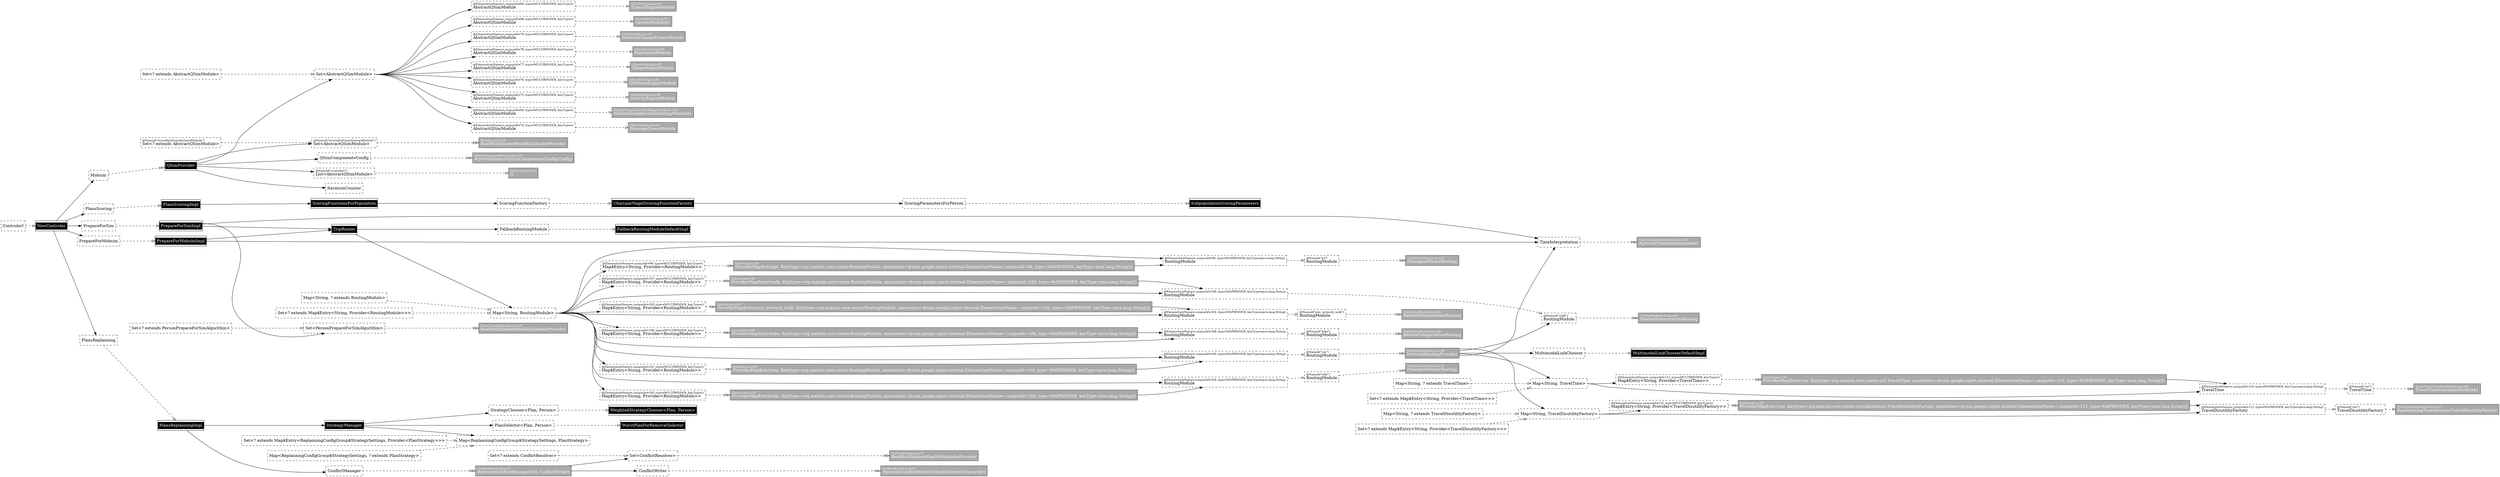 digraph injector {
graph [rankdir=LR];
x73 [margin="0.02,0", shape=box, style=dashed, label=<<table cellspacing="0" cellpadding="5" cellborder="0" border="0"><tr><td align="left" port="header" bgcolor="#ffffff"><font color="#000000" point-size="10">@Element(setName=,uniqueId=75, type=MULTIBINDER, keyType=)<br align="left"/></font><font color="#000000">AbstractQSimModule<br align="left"/></font></td></tr></table>>]
x80 [margin="0.02,0", shape=box, style=dashed, label=<<table cellspacing="0" cellpadding="5" cellborder="0" border="0"><tr><td align="left" port="header" bgcolor="#ffffff"><font color="#000000" point-size="10">@Element(setName=,uniqueId=104, type=MAPBINDER, keyType=java.lang.String)<br align="left"/></font><font color="#000000">RoutingModule<br align="left"/></font></td></tr></table>>]
x118 [margin="0.02,0", shape=box, style=solid, label=<<table cellspacing="0" cellpadding="5" cellborder="0" border="0"><tr><td align="left" port="header" bgcolor="#aaaaaa"><font color="#ffffff" point-size="10">ConflictModule.java:45<br align="left"/></font><font color="#ffffff">#provideConflictManager(Set, ConflictWriter)<br align="left"/></font></td></tr></table>>]
x102 [margin="0.02,0", shape=box, style=solid, label=<<table cellspacing="0" cellpadding="5" cellborder="0" border="0"><tr><td align="left" port="header" bgcolor="#aaaaaa"><font color="#ffffff" point-size="10">Controler.java:215<br align="left"/></font><font color="#ffffff">[]<br align="left"/></font></td></tr></table>>]
x5 [margin="0.02,0", shape=box, style=dashed, label=<<table cellspacing="0" cellpadding="5" cellborder="0" border="0"><tr><td align="left" port="header" bgcolor="#ffffff"><font color="#000000" point-size="10">@Element(setName=,uniqueId=110, type=MAPBINDER, keyType=java.lang.String)<br align="left"/></font><font color="#000000">TravelTime<br align="left"/></font></td></tr></table>>]
x61 [margin="0.02,0", shape=box, style=solid, label=<<table cellspacing="0" cellpadding="5" cellborder="0" border="0"><tr><td align="left" port="header" bgcolor="#aaaaaa"><font color="#ffffff" point-size="10">QSimModule.java:85<br align="left"/></font><font color="#ffffff">NetworkChangeEventsModule<br align="left"/></font></td></tr></table>>]
x50 [margin="0.02,0", shape=box, style=dashed, label=<<table cellspacing="0" cellpadding="5" cellborder="0" border="0"><tr><td align="left" port="header" bgcolor="#ffffff"><font color="#000000" point-size="10">@Element(setName=,uniqueId=82, type=MULTIBINDER, keyType=)<br align="left"/></font><font color="#000000">AbstractQSimModule<br align="left"/></font></td></tr></table>>]
x90 [margin="0.02,0", shape=box, style=solid, label=<<table cellspacing="0" cellpadding="5" cellborder="0" border="0"><tr><td align="left" port="header" bgcolor="#000000"><font color="#ffffff">FallbackRoutingModuleDefaultImpl<br align="left"/></font></td></tr></table>>]
x41 [margin="0.02,0", shape=box, style=dashed, label=<<table cellspacing="0" cellpadding="5" cellborder="0" border="0"><tr><td align="left" port="header" bgcolor="#ffffff"><font color="#000000">Map&lt;String, RoutingModule&gt;<br align="left"/></font></td></tr></table>>]
x52 [margin="0.02,0", shape=box, style=dashed, label=<<table cellspacing="0" cellpadding="5" cellborder="0" border="0"><tr><td align="left" port="header" bgcolor="#ffffff"><font color="#000000" point-size="10">@Named("walk")<br align="left"/></font><font color="#000000">RoutingModule<br align="left"/></font></td></tr></table>>]
x56 [margin="0.02,0", shape=box, style=dashed, label=<<table cellspacing="0" cellpadding="5" cellborder="0" border="0"><tr><td align="left" port="header" bgcolor="#ffffff"><font color="#000000" point-size="10">@Named("overridesFromAbstractModule")<br align="left"/></font><font color="#000000">Set&lt;AbstractQSimModule&gt;<br align="left"/></font></td></tr></table>>]
x34 [margin="0.02,0", shape=box, style=dashed, label=<<table cellspacing="0" cellpadding="5" cellborder="0" border="0"><tr><td align="left" port="header" bgcolor="#ffffff"><font color="#000000">FallbackRoutingModule<br align="left"/></font></td></tr></table>>]
x106 [margin="0.02,0", shape=box, style=solid, label=<<table cellspacing="0" cellpadding="5" cellborder="0" border="0"><tr><td align="left" port="header" bgcolor="#aaaaaa"><font color="#ffffff" point-size="10">Injector.java:129<br align="left"/></font><font color="#ffffff">ProviderMapEntry(ride, Key[type=org.matsim.core.router.RoutingModule, annotation=@com.google.inject.internal.Element(setName=,uniqueId=104, type=MAPBINDER, keyType=java.lang.String)])<br align="left"/></font></td></tr></table>>]
x47 [margin="0.02,0", shape=box, style=solid, label=<<table cellspacing="0" cellpadding="5" cellborder="0" border="0"><tr><td align="left" port="header" bgcolor="#000000"><font color="#ffffff">QSimProvider<br align="left"/></font></td></tr></table>>]
x63 [margin="0.02,0", shape=box, style=dashed, label=<<table cellspacing="0" cellpadding="5" cellborder="0" border="0"><tr><td align="left" port="header" bgcolor="#ffffff"><font color="#000000" point-size="10">@Element(setName=,uniqueId=74, type=MULTIBINDER, keyType=)<br align="left"/></font><font color="#000000">AbstractQSimModule<br align="left"/></font></td></tr></table>>]
x0 [margin="0.02,0", shape=box, style=dashed, label=<<table cellspacing="0" cellpadding="5" cellborder="0" border="0"><tr><td align="left" port="header" bgcolor="#ffffff"><font color="#000000">PlanSelector&lt;Plan, Person&gt;<br align="left"/></font></td></tr></table>>]
x21 [margin="0.02,0", shape=box, style=solid, label=<<table cellspacing="0" cellpadding="5" cellborder="0" border="0"><tr><td align="left" port="header" bgcolor="#aaaaaa"><font color="#ffffff" point-size="10">NewControlerModule.java:47<br align="left"/></font><font color="#ffffff">RealMultibinder$RealMultibinderProvider<br align="left"/></font></td></tr></table>>]
x99 [margin="0.02,0", shape=box, style=dashed, label=<<table cellspacing="0" cellpadding="5" cellborder="0" border="0"><tr><td align="left" port="header" bgcolor="#ffffff"><font color="#000000">StrategyChooser&lt;Plan, Person&gt;<br align="left"/></font></td></tr></table>>]
x113 [margin="0.02,0", shape=box, style=dashed, label=<<table cellspacing="0" cellpadding="5" cellborder="0" border="0"><tr><td align="left" port="header" bgcolor="#ffffff"><font color="#000000" point-size="10">@Element(setName=,uniqueId=101, type=MULTIBINDER, keyType=)<br align="left"/></font><font color="#000000">Map$Entry&lt;String, Provider&lt;RoutingModule&gt;&gt;<br align="left"/></font></td></tr></table>>]
x95 [margin="0.02,0", shape=box, style=solid, label=<<table cellspacing="0" cellpadding="5" cellborder="0" border="0"><tr><td align="left" port="header" bgcolor="#000000"><font color="#ffffff">MultimodalLinkChooserDefaultImpl<br align="left"/></font></td></tr></table>>]
x112 [margin="0.02,0", shape=box, style=solid, label=<<table cellspacing="0" cellpadding="5" cellborder="0" border="0"><tr><td align="left" port="header" bgcolor="#aaaaaa"><font color="#ffffff" point-size="10">Injector.java:129<br align="left"/></font><font color="#ffffff">ProviderMapEntry(non_network_walk, Key[type=org.matsim.core.router.RoutingModule, annotation=@com.google.inject.internal.Element(setName=,uniqueId=102, type=MAPBINDER, keyType=java.lang.String)])<br align="left"/></font></td></tr></table>>]
x72 [margin="0.02,0", shape=box, style=solid, label=<<table cellspacing="0" cellpadding="5" cellborder="0" border="0"><tr><td align="left" port="header" bgcolor="#aaaaaa"><font color="#ffffff" point-size="10">QSimModule.java:85<br align="left"/></font><font color="#ffffff">PopulationModule<br align="left"/></font></td></tr></table>>]
x22 [margin="0.02,0", shape=box, style=dashed, label=<<table cellspacing="0" cellpadding="5" cellborder="0" border="0"><tr><td align="left" port="header" bgcolor="#ffffff"><font color="#000000">PlansScoring<br align="left"/></font></td></tr></table>>]
x12 [margin="0.02,0", shape=box, style=dashed, label=<<table cellspacing="0" cellpadding="5" cellborder="0" border="0"><tr><td align="left" port="header" bgcolor="#ffffff"><font color="#000000">Set&lt;? extends Map$Entry&lt;String, Provider&lt;RoutingModule&gt;&gt;&gt;<br align="left"/></font></td></tr></table>>]
x107 [margin="0.02,0", shape=box, style=dashed, label=<<table cellspacing="0" cellpadding="5" cellborder="0" border="0"><tr><td align="left" port="header" bgcolor="#ffffff"><font color="#000000" point-size="10">@Element(setName=,uniqueId=109, type=MULTIBINDER, keyType=)<br align="left"/></font><font color="#000000">Map$Entry&lt;String, Provider&lt;RoutingModule&gt;&gt;<br align="left"/></font></td></tr></table>>]
x1 [margin="0.02,0", shape=box, style=dashed, label=<<table cellspacing="0" cellpadding="5" cellborder="0" border="0"><tr><td align="left" port="header" bgcolor="#ffffff"><font color="#000000">Map&lt;String, ? extends RoutingModule&gt;<br align="left"/></font></td></tr></table>>]
x42 [margin="0.02,0", shape=box, style=dashed, label=<<table cellspacing="0" cellpadding="5" cellborder="0" border="0"><tr><td align="left" port="header" bgcolor="#ffffff"><font color="#000000" point-size="10">@Named("overridesFromAbstractModule")<br align="left"/></font><font color="#000000">Set&lt;? extends AbstractQSimModule&gt;<br align="left"/></font></td></tr></table>>]
x30 [margin="0.02,0", shape=box, style=dashed, label=<<table cellspacing="0" cellpadding="5" cellborder="0" border="0"><tr><td align="left" port="header" bgcolor="#ffffff"><font color="#000000">Set&lt;ConflictResolver&gt;<br align="left"/></font></td></tr></table>>]
x79 [margin="0.02,0", shape=box, style=dashed, label=<<table cellspacing="0" cellpadding="5" cellborder="0" border="0"><tr><td align="left" port="header" bgcolor="#ffffff"><font color="#000000">PrepareForMobsim<br align="left"/></font></td></tr></table>>]
x45 [margin="0.02,0", shape=box, style=dashed, label=<<table cellspacing="0" cellpadding="5" cellborder="0" border="0"><tr><td align="left" port="header" bgcolor="#ffffff"><font color="#000000">QSimComponentsConfig<br align="left"/></font></td></tr></table>>]
x87 [margin="0.02,0", shape=box, style=solid, label=<<table cellspacing="0" cellpadding="5" cellborder="0" border="0"><tr><td align="left" port="header" bgcolor="#000000"><font color="#ffffff">CharyparNagelScoringFunctionFactory<br align="left"/></font></td></tr></table>>]
x14 [margin="0.02,0", shape=box, style=solid, label=<<table cellspacing="0" cellpadding="5" cellborder="0" border="0"><tr><td align="left" port="header" bgcolor="#aaaaaa"><font color="#ffffff" point-size="10">Injector.java:129<br align="left"/></font><font color="#ffffff">ProviderMapEntry(car, Key[type=org.matsim.core.router.costcalculators.TravelDisutilityFactory, annotation=@com.google.inject.internal.Element(setName=,uniqueId=112, type=MAPBINDER, keyType=java.lang.String)])<br align="left"/></font></td></tr></table>>]
x55 [margin="0.02,0", shape=box, style=solid, label=<<table cellspacing="0" cellpadding="5" cellborder="0" border="0"><tr><td align="left" port="header" bgcolor="#aaaaaa"><font color="#ffffff" point-size="10">TripRouterModule.java:68<br align="left"/></font><font color="#ffffff">NetworkRoutingProvider<br align="left"/></font></td></tr></table>>]
x93 [margin="0.02,0", shape=box, style=dashed, label=<<table cellspacing="0" cellpadding="5" cellborder="0" border="0"><tr><td align="left" port="header" bgcolor="#ffffff"><font color="#000000">PrepareForSim<br align="left"/></font></td></tr></table>>]
x40 [margin="0.02,0", shape=box, style=dashed, label=<<table cellspacing="0" cellpadding="5" cellborder="0" border="0"><tr><td align="left" port="header" bgcolor="#ffffff"><font color="#000000">Map&lt;String, ? extends TravelTime&gt;<br align="left"/></font></td></tr></table>>]
x9 [margin="0.02,0", shape=box, style=dashed, label=<<table cellspacing="0" cellpadding="5" cellborder="0" border="0"><tr><td align="left" port="header" bgcolor="#ffffff"><font color="#000000">Set&lt;? extends PersonPrepareForSimAlgorithm&gt;<br align="left"/></font></td></tr></table>>]
x78 [margin="0.02,0", shape=box, style=solid, label=<<table cellspacing="0" cellpadding="5" cellborder="0" border="0"><tr><td align="left" port="header" bgcolor="#000000"><font color="#ffffff">PlansScoringImpl<br align="left"/></font></td></tr></table>>]
x69 [margin="0.02,0", shape=box, style=solid, label=<<table cellspacing="0" cellpadding="5" cellborder="0" border="0"><tr><td align="left" port="header" bgcolor="#aaaaaa"><font color="#ffffff" point-size="10">QSimModule.java:85<br align="left"/></font><font color="#ffffff">TeleportationModule<br align="left"/></font></td></tr></table>>]
x81 [margin="0.02,0", shape=box, style=dashed, label=<<table cellspacing="0" cellpadding="5" cellborder="0" border="0"><tr><td align="left" port="header" bgcolor="#ffffff"><font color="#000000" point-size="10">@Element(setName=,uniqueId=106, type=MAPBINDER, keyType=java.lang.String)<br align="left"/></font><font color="#000000">RoutingModule<br align="left"/></font></td></tr></table>>]
x48 [margin="0.02,0", shape=box, style=dashed, label=<<table cellspacing="0" cellpadding="5" cellborder="0" border="0"><tr><td align="left" port="header" bgcolor="#ffffff"><font color="#000000" point-size="10">@Element(setName=,uniqueId=80, type=MULTIBINDER, keyType=)<br align="left"/></font><font color="#000000">AbstractQSimModule<br align="left"/></font></td></tr></table>>]
x15 [margin="0.02,0", shape=box, style=dashed, label=<<table cellspacing="0" cellpadding="5" cellborder="0" border="0"><tr><td align="left" port="header" bgcolor="#ffffff"><font color="#000000">TimeInterpretation<br align="left"/></font></td></tr></table>>]
x46 [margin="0.02,0", shape=box, style=solid, label=<<table cellspacing="0" cellpadding="5" cellborder="0" border="0"><tr><td align="left" port="header" bgcolor="#aaaaaa"><font color="#ffffff" point-size="10">QSimComponentsModule.java:34<br align="left"/></font><font color="#ffffff">#provideDefaultQSimComponentsConfig(Config)<br align="left"/></font></td></tr></table>>]
x6 [margin="0.02,0", shape=box, style=dashed, label=<<table cellspacing="0" cellpadding="5" cellborder="0" border="0"><tr><td align="left" port="header" bgcolor="#ffffff"><font color="#000000">Map&lt;String, ? extends TravelDisutilityFactory&gt;<br align="left"/></font></td></tr></table>>]
x17 [margin="0.02,0", shape=box, style=dashed, label=<<table cellspacing="0" cellpadding="5" cellborder="0" border="0"><tr><td align="left" port="header" bgcolor="#ffffff"><font color="#000000">ScoringParametersForPerson<br align="left"/></font></td></tr></table>>]
x98 [margin="0.02,0", shape=box, style=solid, label=<<table cellspacing="0" cellpadding="5" cellborder="0" border="0"><tr><td align="left" port="header" bgcolor="#aaaaaa"><font color="#ffffff" point-size="10">ConflictModule.java:38<br align="left"/></font><font color="#ffffff">#provideConflictWriter(OutputDirectoryHierarchy)<br align="left"/></font></td></tr></table>>]
x104 [margin="0.02,0", shape=box, style=solid, label=<<table cellspacing="0" cellpadding="5" cellborder="0" border="0"><tr><td align="left" port="header" bgcolor="#aaaaaa"><font color="#ffffff" point-size="10">Injector.java:129<br align="left"/></font><font color="#ffffff">ProviderMapEntry(walk, Key[type=org.matsim.core.router.RoutingModule, annotation=@com.google.inject.internal.Element(setName=,uniqueId=106, type=MAPBINDER, keyType=java.lang.String)])<br align="left"/></font></td></tr></table>>]
x32 [margin="0.02,0", shape=box, style=dashed, label=<<table cellspacing="0" cellpadding="5" cellborder="0" border="0"><tr><td align="left" port="header" bgcolor="#ffffff"><font color="#000000" point-size="10">@Named("pt")<br align="left"/></font><font color="#000000">RoutingModule<br align="left"/></font></td></tr></table>>]
x116 [margin="0.02,0", shape=box, style=solid, label=<<table cellspacing="0" cellpadding="5" cellborder="0" border="0"><tr><td align="left" port="header" bgcolor="#000000"><font color="#ffffff">NewControler<br align="left"/></font></td></tr></table>>]
x13 [margin="0.02,0", shape=box, style=dashed, label=<<table cellspacing="0" cellpadding="5" cellborder="0" border="0"><tr><td align="left" port="header" bgcolor="#ffffff"><font color="#000000" point-size="10">@Element(setName=,uniqueId=113, type=MULTIBINDER, keyType=)<br align="left"/></font><font color="#000000">Map$Entry&lt;String, Provider&lt;TravelDisutilityFactory&gt;&gt;<br align="left"/></font></td></tr></table>>]
x43 [margin="0.02,0", shape=box, style=dashed, label=<<table cellspacing="0" cellpadding="5" cellborder="0" border="0"><tr><td align="left" port="header" bgcolor="#ffffff"><font color="#000000" point-size="10">@Element(setName=,uniqueId=96, type=MULTIBINDER, keyType=)<br align="left"/></font><font color="#000000">AbstractQSimModule<br align="left"/></font></td></tr></table>>]
x84 [margin="0.02,0", shape=box, style=solid, label=<<table cellspacing="0" cellpadding="5" cellborder="0" border="0"><tr><td align="left" port="header" bgcolor="#000000"><font color="#ffffff">ScoringFunctionsForPopulation<br align="left"/></font></td></tr></table>>]
x83 [margin="0.02,0", shape=box, style=solid, label=<<table cellspacing="0" cellpadding="5" cellborder="0" border="0"><tr><td align="left" port="header" bgcolor="#aaaaaa"><font color="#ffffff" point-size="10">Injector.java:129<br align="left"/></font><font color="#ffffff">ProviderMapEntry(car, Key[type=org.matsim.core.router.util.TravelTime, annotation=@com.google.inject.internal.Element(setName=,uniqueId=110, type=MAPBINDER, keyType=java.lang.String)])<br align="left"/></font></td></tr></table>>]
x110 [margin="0.02,0", shape=box, style=solid, label=<<table cellspacing="0" cellpadding="5" cellborder="0" border="0"><tr><td align="left" port="header" bgcolor="#aaaaaa"><font color="#ffffff" point-size="10">Injector.java:129<br align="left"/></font><font color="#ffffff">ProviderMapEntry(pt, Key[type=org.matsim.core.router.RoutingModule, annotation=@com.google.inject.internal.Element(setName=,uniqueId=98, type=MAPBINDER, keyType=java.lang.String)])<br align="left"/></font></td></tr></table>>]
x94 [margin="0.02,0", shape=box, style=solid, label=<<table cellspacing="0" cellpadding="5" cellborder="0" border="0"><tr><td align="left" port="header" bgcolor="#000000"><font color="#ffffff">PrepareForSimImpl<br align="left"/></font></td></tr></table>>]
x67 [margin="0.02,0", shape=box, style=solid, label=<<table cellspacing="0" cellpadding="5" cellborder="0" border="0"><tr><td align="left" port="header" bgcolor="#aaaaaa"><font color="#ffffff" point-size="10">QSimModule.java:85<br align="left"/></font><font color="#ffffff">QNetsimEngineModule<br align="left"/></font></td></tr></table>>]
x75 [margin="0.02,0", shape=box, style=dashed, label=<<table cellspacing="0" cellpadding="5" cellborder="0" border="0"><tr><td align="left" port="header" bgcolor="#ffffff"><font color="#000000" point-size="10">@Named("bike")<br align="left"/></font><font color="#000000">RoutingModule<br align="left"/></font></td></tr></table>>]
x111 [margin="0.02,0", shape=box, style=dashed, label=<<table cellspacing="0" cellpadding="5" cellborder="0" border="0"><tr><td align="left" port="header" bgcolor="#ffffff"><font color="#000000" point-size="10">@Element(setName=,uniqueId=103, type=MULTIBINDER, keyType=)<br align="left"/></font><font color="#000000">Map$Entry&lt;String, Provider&lt;RoutingModule&gt;&gt;<br align="left"/></font></td></tr></table>>]
x53 [margin="0.02,0", shape=box, style=solid, label=<<table cellspacing="0" cellpadding="5" cellborder="0" border="0"><tr><td align="left" port="header" bgcolor="#aaaaaa"><font color="#ffffff" point-size="10">TripRouterModule.java:60<br align="left"/></font><font color="#ffffff">BeelineTeleportationRouting<br align="left"/></font></td></tr></table>>]
x39 [margin="0.02,0", shape=box, style=solid, label=<<table cellspacing="0" cellpadding="5" cellborder="0" border="0"><tr><td align="left" port="header" bgcolor="#000000"><font color="#ffffff">WorstPlanForRemovalSelector<br align="left"/></font></td></tr></table>>]
x37 [margin="0.02,0", shape=box, style=solid, label=<<table cellspacing="0" cellpadding="5" cellborder="0" border="0"><tr><td align="left" port="header" bgcolor="#000000"><font color="#ffffff">PlansReplanningImpl<br align="left"/></font></td></tr></table>>]
x70 [margin="0.02,0", shape=box, style=dashed, label=<<table cellspacing="0" cellpadding="5" cellborder="0" border="0"><tr><td align="left" port="header" bgcolor="#ffffff"><font color="#000000" point-size="10">@Element(setName=,uniqueId=98, type=MAPBINDER, keyType=java.lang.String)<br align="left"/></font><font color="#000000">RoutingModule<br align="left"/></font></td></tr></table>>]
x88 [margin="0.02,0", shape=box, style=dashed, label=<<table cellspacing="0" cellpadding="5" cellborder="0" border="0"><tr><td align="left" port="header" bgcolor="#ffffff"><font color="#000000" point-size="10">@Named("car")<br align="left"/></font><font color="#000000">TravelDisutilityFactory<br align="left"/></font></td></tr></table>>]
x2 [margin="0.02,0", shape=box, style=dashed, label=<<table cellspacing="0" cellpadding="5" cellborder="0" border="0"><tr><td align="left" port="header" bgcolor="#ffffff"><font color="#000000" point-size="10">@Named("ride")<br align="left"/></font><font color="#000000">RoutingModule<br align="left"/></font></td></tr></table>>]
x74 [margin="0.02,0", shape=box, style=solid, label=<<table cellspacing="0" cellpadding="5" cellborder="0" border="0"><tr><td align="left" port="header" bgcolor="#aaaaaa"><font color="#ffffff" point-size="10">QSimModule.java:85<br align="left"/></font><font color="#ffffff">ActivityEngineModule<br align="left"/></font></td></tr></table>>]
x51 [margin="0.02,0", shape=box, style=solid, label=<<table cellspacing="0" cellpadding="5" cellborder="0" border="0"><tr><td align="left" port="header" bgcolor="#aaaaaa"><font color="#ffffff" point-size="10">MobsimScopeEventHandlingModule.java:41<br align="left"/></font><font color="#ffffff">MobsimScopeEventHandlingModule$1<br align="left"/></font></td></tr></table>>]
x101 [margin="0.02,0", shape=box, style=dashed, label=<<table cellspacing="0" cellpadding="5" cellborder="0" border="0"><tr><td align="left" port="header" bgcolor="#ffffff"><font color="#000000" point-size="10">@Named("overrides")<br align="left"/></font><font color="#000000">List&lt;AbstractQSimModule&gt;<br align="left"/></font></td></tr></table>>]
x29 [margin="0.02,0", shape=box, style=solid, label=<<table cellspacing="0" cellpadding="5" cellborder="0" border="0"><tr><td align="left" port="header" bgcolor="#000000"><font color="#ffffff">StrategyManager<br align="left"/></font></td></tr></table>>]
x117 [margin="0.02,0", shape=box, style=dashed, label=<<table cellspacing="0" cellpadding="5" cellborder="0" border="0"><tr><td align="left" port="header" bgcolor="#ffffff"><font color="#000000">ConflictManager<br align="left"/></font></td></tr></table>>]
x86 [margin="0.02,0", shape=box, style=dashed, label=<<table cellspacing="0" cellpadding="5" cellborder="0" border="0"><tr><td align="left" port="header" bgcolor="#ffffff"><font color="#000000">Set&lt;? extends Map$Entry&lt;String, Provider&lt;TravelTime&gt;&gt;&gt;<br align="left"/></font></td></tr></table>>]
x27 [margin="0.02,0", shape=box, style=dashed, label=<<table cellspacing="0" cellpadding="5" cellborder="0" border="0"><tr><td align="left" port="header" bgcolor="#ffffff"><font color="#000000">Set&lt;? extends ConflictResolver&gt;<br align="left"/></font></td></tr></table>>]
x92 [margin="0.02,0", shape=box, style=solid, label=<<table cellspacing="0" cellpadding="5" cellborder="0" border="0"><tr><td align="left" port="header" bgcolor="#000000"><font color="#ffffff">TripRouter<br align="left"/></font></td></tr></table>>]
x35 [margin="0.02,0", shape=box, style=dashed, label=<<table cellspacing="0" cellpadding="5" cellborder="0" border="0"><tr><td align="left" port="header" bgcolor="#ffffff"><font color="#000000">Set&lt;? extends Map$Entry&lt;ReplanningConfigGroup$StrategySettings, Provider&lt;PlanStrategy&gt;&gt;&gt;<br align="left"/></font></td></tr></table>>]
x23 [margin="0.02,0", shape=box, style=dashed, label=<<table cellspacing="0" cellpadding="5" cellborder="0" border="0"><tr><td align="left" port="header" bgcolor="#ffffff"><font color="#000000" point-size="10">@Named("car")<br align="left"/></font><font color="#000000">TravelTime<br align="left"/></font></td></tr></table>>]
x108 [margin="0.02,0", shape=box, style=solid, label=<<table cellspacing="0" cellpadding="5" cellborder="0" border="0"><tr><td align="left" port="header" bgcolor="#aaaaaa"><font color="#ffffff" point-size="10">Injector.java:129<br align="left"/></font><font color="#ffffff">ProviderMapEntry(bike, Key[type=org.matsim.core.router.RoutingModule, annotation=@com.google.inject.internal.Element(setName=,uniqueId=108, type=MAPBINDER, keyType=java.lang.String)])<br align="left"/></font></td></tr></table>>]
x60 [margin="0.02,0", shape=box, style=dashed, label=<<table cellspacing="0" cellpadding="5" cellborder="0" border="0"><tr><td align="left" port="header" bgcolor="#ffffff"><font color="#000000" point-size="10">@Element(setName=,uniqueId=79, type=MULTIBINDER, keyType=)<br align="left"/></font><font color="#000000">AbstractQSimModule<br align="left"/></font></td></tr></table>>]
x31 [margin="0.02,0", shape=box, style=solid, label=<<table cellspacing="0" cellpadding="5" cellborder="0" border="0"><tr><td align="left" port="header" bgcolor="#aaaaaa"><font color="#ffffff" point-size="10">ConflictModule.java:57<br align="left"/></font><font color="#ffffff">RealMultibinder$RealMultibinderProvider<br align="left"/></font></td></tr></table>>]
x18 [margin="0.02,0", shape=box, style=dashed, label=<<table cellspacing="0" cellpadding="5" cellborder="0" border="0"><tr><td align="left" port="header" bgcolor="#ffffff"><font color="#000000">Set&lt;? extends AbstractQSimModule&gt;<br align="left"/></font></td></tr></table>>]
x64 [margin="0.02,0", shape=box, style=solid, label=<<table cellspacing="0" cellpadding="5" cellborder="0" border="0"><tr><td align="left" port="header" bgcolor="#aaaaaa"><font color="#ffffff" point-size="10">QSimModule.java:85<br align="left"/></font><font color="#ffffff">MessageQueueModule<br align="left"/></font></td></tr></table>>]
x20 [margin="0.02,0", shape=box, style=dashed, label=<<table cellspacing="0" cellpadding="5" cellborder="0" border="0"><tr><td align="left" port="header" bgcolor="#ffffff"><font color="#000000">Set&lt;PersonPrepareForSimAlgorithm&gt;<br align="left"/></font></td></tr></table>>]
x54 [margin="0.02,0", shape=box, style=dashed, label=<<table cellspacing="0" cellpadding="5" cellborder="0" border="0"><tr><td align="left" port="header" bgcolor="#ffffff"><font color="#000000" point-size="10">@Named("car")<br align="left"/></font><font color="#000000">RoutingModule<br align="left"/></font></td></tr></table>>]
x38 [margin="0.02,0", shape=box, style=dashed, label=<<table cellspacing="0" cellpadding="5" cellborder="0" border="0"><tr><td align="left" port="header" bgcolor="#ffffff"><font color="#000000" point-size="10">@Element(setName=,uniqueId=112, type=MAPBINDER, keyType=java.lang.String)<br align="left"/></font><font color="#000000">TravelDisutilityFactory<br align="left"/></font></td></tr></table>>]
x96 [margin="0.02,0", shape=box, style=dashed, label=<<table cellspacing="0" cellpadding="5" cellborder="0" border="0"><tr><td align="left" port="header" bgcolor="#ffffff"><font color="#000000">ControlerI<br align="left"/></font></td></tr></table>>]
x11 [margin="0.02,0", shape=box, style=solid, label=<<table cellspacing="0" cellpadding="5" cellborder="0" border="0"><tr><td align="left" port="header" bgcolor="#aaaaaa"><font color="#ffffff" point-size="10">TripRouterModule.java:60<br align="left"/></font><font color="#ffffff">BeelineTeleportationRouting<br align="left"/></font></td></tr></table>>]
x85 [margin="0.02,0", shape=box, style=dashed, label=<<table cellspacing="0" cellpadding="5" cellborder="0" border="0"><tr><td align="left" port="header" bgcolor="#ffffff"><font color="#000000">Map&lt;ReplanningConfigGroup$StrategySettings, ? extends PlanStrategy&gt;<br align="left"/></font></td></tr></table>>]
x57 [margin="0.02,0", shape=box, style=solid, label=<<table cellspacing="0" cellpadding="5" cellborder="0" border="0"><tr><td align="left" port="header" bgcolor="#aaaaaa"><font color="#ffffff" point-size="10">Modules.java:238<br align="left"/></font><font color="#ffffff">RealMultibinder$RealMultibinderProvider<br align="left"/></font></td></tr></table>>]
x105 [margin="0.02,0", shape=box, style=dashed, label=<<table cellspacing="0" cellpadding="5" cellborder="0" border="0"><tr><td align="left" port="header" bgcolor="#ffffff"><font color="#000000" point-size="10">@Element(setName=,uniqueId=105, type=MULTIBINDER, keyType=)<br align="left"/></font><font color="#000000">Map$Entry&lt;String, Provider&lt;RoutingModule&gt;&gt;<br align="left"/></font></td></tr></table>>]
x58 [margin="0.02,0", shape=box, style=dashed, label=<<table cellspacing="0" cellpadding="5" cellborder="0" border="0"><tr><td align="left" port="header" bgcolor="#ffffff"><font color="#000000" point-size="10">@Element(setName=,uniqueId=100, type=MAPBINDER, keyType=java.lang.String)<br align="left"/></font><font color="#000000">RoutingModule<br align="left"/></font></td></tr></table>>]
x44 [margin="0.02,0", shape=box, style=solid, label=<<table cellspacing="0" cellpadding="5" cellborder="0" border="0"><tr><td align="left" port="header" bgcolor="#aaaaaa"><font color="#ffffff" point-size="10">CarrierModule.java:75<br align="left"/></font><font color="#ffffff">CarrierModule$1<br align="left"/></font></td></tr></table>>]
x71 [margin="0.02,0", shape=box, style=dashed, label=<<table cellspacing="0" cellpadding="5" cellborder="0" border="0"><tr><td align="left" port="header" bgcolor="#ffffff"><font color="#000000" point-size="10">@Element(setName=,uniqueId=78, type=MULTIBINDER, keyType=)<br align="left"/></font><font color="#000000">AbstractQSimModule<br align="left"/></font></td></tr></table>>]
x62 [margin="0.02,0", shape=box, style=dashed, label=<<table cellspacing="0" cellpadding="5" cellborder="0" border="0"><tr><td align="left" port="header" bgcolor="#ffffff"><font color="#000000" point-size="10">@Element(setName=,uniqueId=108, type=MAPBINDER, keyType=java.lang.String)<br align="left"/></font><font color="#000000">RoutingModule<br align="left"/></font></td></tr></table>>]
x7 [margin="0.02,0", shape=box, style=dashed, label=<<table cellspacing="0" cellpadding="5" cellborder="0" border="0"><tr><td align="left" port="header" bgcolor="#ffffff"><font color="#000000">Set&lt;AbstractQSimModule&gt;<br align="left"/></font></td></tr></table>>]
x65 [margin="0.02,0", shape=box, style=dashed, label=<<table cellspacing="0" cellpadding="5" cellborder="0" border="0"><tr><td align="left" port="header" bgcolor="#ffffff"><font color="#000000">Map&lt;String, TravelTime&gt;<br align="left"/></font></td></tr></table>>]
x8 [margin="0.02,0", shape=box, style=dashed, label=<<table cellspacing="0" cellpadding="5" cellborder="0" border="0"><tr><td align="left" port="header" bgcolor="#ffffff"><font color="#000000">Set&lt;? extends Map$Entry&lt;String, Provider&lt;TravelDisutilityFactory&gt;&gt;&gt;<br align="left"/></font></td></tr></table>>]
x91 [margin="0.02,0", shape=box, style=solid, label=<<table cellspacing="0" cellpadding="5" cellborder="0" border="0"><tr><td align="left" port="header" bgcolor="#000000"><font color="#ffffff">SubpopulationScoringParameters<br align="left"/></font></td></tr></table>>]
x16 [margin="0.02,0", shape=box, style=solid, label=<<table cellspacing="0" cellpadding="5" cellborder="0" border="0"><tr><td align="left" port="header" bgcolor="#aaaaaa"><font color="#ffffff" point-size="10">TimeInterpretationModule.java:16<br align="left"/></font><font color="#ffffff">#provideTimeInterpretation()<br align="left"/></font></td></tr></table>>]
x49 [margin="0.02,0", shape=box, style=solid, label=<<table cellspacing="0" cellpadding="5" cellborder="0" border="0"><tr><td align="left" port="header" bgcolor="#aaaaaa"><font color="#ffffff" point-size="10">QSimModule.java:85<br align="left"/></font><font color="#ffffff">TransitEngineModule<br align="left"/></font></td></tr></table>>]
x26 [margin="0.02,0", shape=box, style=dashed, label=<<table cellspacing="0" cellpadding="5" cellborder="0" border="0"><tr><td align="left" port="header" bgcolor="#ffffff"><font color="#000000">IterationCounter<br align="left"/></font></td></tr></table>>]
x100 [margin="0.02,0", shape=box, style=solid, label=<<table cellspacing="0" cellpadding="5" cellborder="0" border="0"><tr><td align="left" port="header" bgcolor="#000000"><font color="#ffffff">WeightedStrategyChooser&lt;Plan, Person&gt;<br align="left"/></font></td></tr></table>>]
x25 [margin="0.02,0", shape=box, style=dashed, label=<<table cellspacing="0" cellpadding="5" cellborder="0" border="0"><tr><td align="left" port="header" bgcolor="#ffffff"><font color="#000000">Map&lt;ReplanningConfigGroup$StrategySettings, PlanStrategy&gt;<br align="left"/></font></td></tr></table>>]
x10 [margin="0.02,0", shape=box, style=dashed, label=<<table cellspacing="0" cellpadding="5" cellborder="0" border="0"><tr><td align="left" port="header" bgcolor="#ffffff"><font color="#000000" point-size="10">@Named("non_network_walk")<br align="left"/></font><font color="#000000">RoutingModule<br align="left"/></font></td></tr></table>>]
x33 [margin="0.02,0", shape=box, style=solid, label=<<table cellspacing="0" cellpadding="5" cellborder="0" border="0"><tr><td align="left" port="header" bgcolor="#aaaaaa"><font color="#ffffff" point-size="10">TripRouterModule.java:57<br align="left"/></font><font color="#ffffff">FreespeedFactorRouting<br align="left"/></font></td></tr></table>>]
x3 [margin="0.02,0", shape=box, style=solid, label=<<table cellspacing="0" cellpadding="5" cellborder="0" border="0"><tr><td align="left" port="header" bgcolor="#aaaaaa"><font color="#ffffff" point-size="10">TripRouterModule.java:57<br align="left"/></font><font color="#ffffff">FreespeedFactorRouting<br align="left"/></font></td></tr></table>>]
x19 [margin="0.02,0", shape=box, style=dashed, label=<<table cellspacing="0" cellpadding="5" cellborder="0" border="0"><tr><td align="left" port="header" bgcolor="#ffffff"><font color="#000000">Mobsim<br align="left"/></font></td></tr></table>>]
x36 [margin="0.02,0", shape=box, style=dashed, label=<<table cellspacing="0" cellpadding="5" cellborder="0" border="0"><tr><td align="left" port="header" bgcolor="#ffffff"><font color="#000000">PlansReplanning<br align="left"/></font></td></tr></table>>]
x68 [margin="0.02,0", shape=box, style=dashed, label=<<table cellspacing="0" cellpadding="5" cellborder="0" border="0"><tr><td align="left" port="header" bgcolor="#ffffff"><font color="#000000" point-size="10">@Element(setName=,uniqueId=77, type=MULTIBINDER, keyType=)<br align="left"/></font><font color="#000000">AbstractQSimModule<br align="left"/></font></td></tr></table>>]
x28 [margin="0.02,0", shape=box, style=dashed, label=<<table cellspacing="0" cellpadding="5" cellborder="0" border="0"><tr><td align="left" port="header" bgcolor="#ffffff"><font color="#000000">ScoringFunctionFactory<br align="left"/></font></td></tr></table>>]
x114 [margin="0.02,0", shape=box, style=solid, label=<<table cellspacing="0" cellpadding="5" cellborder="0" border="0"><tr><td align="left" port="header" bgcolor="#aaaaaa"><font color="#ffffff" point-size="10">Injector.java:129<br align="left"/></font><font color="#ffffff">ProviderMapEntry(car, Key[type=org.matsim.core.router.RoutingModule, annotation=@com.google.inject.internal.Element(setName=,uniqueId=100, type=MAPBINDER, keyType=java.lang.String)])<br align="left"/></font></td></tr></table>>]
x109 [margin="0.02,0", shape=box, style=dashed, label=<<table cellspacing="0" cellpadding="5" cellborder="0" border="0"><tr><td align="left" port="header" bgcolor="#ffffff"><font color="#000000" point-size="10">@Element(setName=,uniqueId=99, type=MULTIBINDER, keyType=)<br align="left"/></font><font color="#000000">Map$Entry&lt;String, Provider&lt;RoutingModule&gt;&gt;<br align="left"/></font></td></tr></table>>]
x89 [margin="0.02,0", shape=box, style=solid, label=<<table cellspacing="0" cellpadding="5" cellborder="0" border="0"><tr><td align="left" port="header" bgcolor="#aaaaaa"><font color="#ffffff" point-size="10">TravelDisutilityModule.java:37<br align="left"/></font><font color="#ffffff">RandomizingTimeDistanceTravelDisutilityFactory<br align="left"/></font></td></tr></table>>]
x82 [margin="0.02,0", shape=box, style=dashed, label=<<table cellspacing="0" cellpadding="5" cellborder="0" border="0"><tr><td align="left" port="header" bgcolor="#ffffff"><font color="#000000" point-size="10">@Element(setName=,uniqueId=111, type=MULTIBINDER, keyType=)<br align="left"/></font><font color="#000000">Map$Entry&lt;String, Provider&lt;TravelTime&gt;&gt;<br align="left"/></font></td></tr></table>>]
x4 [margin="0.02,0", shape=box, style=dashed, label=<<table cellspacing="0" cellpadding="5" cellborder="0" border="0"><tr><td align="left" port="header" bgcolor="#ffffff"><font color="#000000">Map&lt;String, TravelDisutilityFactory&gt;<br align="left"/></font></td></tr></table>>]
x76 [margin="0.02,0", shape=box, style=solid, label=<<table cellspacing="0" cellpadding="5" cellborder="0" border="0"><tr><td align="left" port="header" bgcolor="#aaaaaa"><font color="#ffffff" point-size="10">TripRouterModule.java:60<br align="left"/></font><font color="#ffffff">BeelineTeleportationRouting<br align="left"/></font></td></tr></table>>]
x103 [margin="0.02,0", shape=box, style=dashed, label=<<table cellspacing="0" cellpadding="5" cellborder="0" border="0"><tr><td align="left" port="header" bgcolor="#ffffff"><font color="#000000" point-size="10">@Element(setName=,uniqueId=107, type=MULTIBINDER, keyType=)<br align="left"/></font><font color="#000000">Map$Entry&lt;String, Provider&lt;RoutingModule&gt;&gt;<br align="left"/></font></td></tr></table>>]
x97 [margin="0.02,0", shape=box, style=dashed, label=<<table cellspacing="0" cellpadding="5" cellborder="0" border="0"><tr><td align="left" port="header" bgcolor="#ffffff"><font color="#000000">ConflictWriter<br align="left"/></font></td></tr></table>>]
x115 [margin="0.02,0", shape=box, style=solid, label=<<table cellspacing="0" cellpadding="5" cellborder="0" border="0"><tr><td align="left" port="header" bgcolor="#000000"><font color="#ffffff">PrepareForMobsimImpl<br align="left"/></font></td></tr></table>>]
x24 [margin="0.02,0", shape=box, style=solid, label=<<table cellspacing="0" cellpadding="5" cellborder="0" border="0"><tr><td align="left" port="header" bgcolor="#aaaaaa"><font color="#ffffff" point-size="10">TravelTimeCalculatorModule.java:68<br align="left"/></font><font color="#ffffff">TravelTimeCalculatorModule$1<br align="left"/></font></td></tr></table>>]
x59 [margin="0.02,0", shape=box, style=dashed, label=<<table cellspacing="0" cellpadding="5" cellborder="0" border="0"><tr><td align="left" port="header" bgcolor="#ffffff"><font color="#000000" point-size="10">@Element(setName=,uniqueId=102, type=MAPBINDER, keyType=java.lang.String)<br align="left"/></font><font color="#000000">RoutingModule<br align="left"/></font></td></tr></table>>]
x66 [margin="0.02,0", shape=box, style=dashed, label=<<table cellspacing="0" cellpadding="5" cellborder="0" border="0"><tr><td align="left" port="header" bgcolor="#ffffff"><font color="#000000" point-size="10">@Element(setName=,uniqueId=76, type=MULTIBINDER, keyType=)<br align="left"/></font><font color="#000000">AbstractQSimModule<br align="left"/></font></td></tr></table>>]
x77 [margin="0.02,0", shape=box, style=dashed, label=<<table cellspacing="0" cellpadding="5" cellborder="0" border="0"><tr><td align="left" port="header" bgcolor="#ffffff"><font color="#000000">MultimodalLinkChooser<br align="left"/></font></td></tr></table>>]
x4:header:e -> x13 [style=solid, arrowhead=normal, arrowtail=none]
x0 -> x39 [style=dashed, arrowhead=onormal, arrowtail=none]
x1 -> x41 [style=dashed, arrowhead=onormal, arrowtail=none]
x65:header:e -> x82 [style=solid, arrowhead=normal, arrowtail=none]
x2 -> x3 [style=dashed, arrowhead=onormalonormal, arrowtail=none]
x4:header:e -> x38 [style=solid, arrowhead=normal, arrowtail=none]
x5 -> x23 [style=dashed, arrowhead=onormal, arrowtail=none]
x6 -> x4 [style=dashed, arrowhead=onormal, arrowtail=none]
x7:header:e -> x43 [style=solid, arrowhead=normal, arrowtail=none]
x7:header:e -> x63 [style=solid, arrowhead=normal, arrowtail=none]
x7:header:e -> x73 [style=solid, arrowhead=normal, arrowtail=none]
x7:header:e -> x66 [style=solid, arrowhead=normal, arrowtail=none]
x7:header:e -> x68 [style=solid, arrowhead=normal, arrowtail=none]
x7:header:e -> x71 [style=solid, arrowhead=normal, arrowtail=none]
x7:header:e -> x60 [style=solid, arrowhead=normal, arrowtail=none]
x7:header:e -> x48 [style=solid, arrowhead=normal, arrowtail=none]
x7:header:e -> x50 [style=solid, arrowhead=normal, arrowtail=none]
x8 -> x4 [style=dashed, arrowhead=onormal, arrowtail=none]
x9 -> x20 [style=dashed, arrowhead=onormal, arrowtail=none]
x10 -> x11 [style=dashed, arrowhead=onormalonormal, arrowtail=none]
x12 -> x41 [style=dashed, arrowhead=onormal, arrowtail=none]
x13 -> x14 [style=dashed, arrowhead=onormalonormal, arrowtail=none]
x14:header:e -> x38 [style=solid, arrowhead=normal, arrowtail=none]
x15 -> x16 [style=dashed, arrowhead=onormalonormal, arrowtail=none]
x17 -> x91 [style=dashed, arrowhead=onormal, arrowtail=none]
x18 -> x7 [style=dashed, arrowhead=onormal, arrowtail=none]
x19 -> x47 [style=dashed, arrowhead=onormalonormal, arrowtail=none]
x20 -> x21 [style=dashed, arrowhead=onormalonormal, arrowtail=none]
x22 -> x78 [style=dashed, arrowhead=onormal, arrowtail=none]
x23 -> x24 [style=dashed, arrowhead=onormalonormal, arrowtail=none]
x27 -> x30 [style=dashed, arrowhead=onormal, arrowtail=none]
x41:header:e -> x109 [style=solid, arrowhead=normal, arrowtail=none]
x41:header:e -> x113 [style=solid, arrowhead=normal, arrowtail=none]
x41:header:e -> x111 [style=solid, arrowhead=normal, arrowtail=none]
x41:header:e -> x105 [style=solid, arrowhead=normal, arrowtail=none]
x41:header:e -> x103 [style=solid, arrowhead=normal, arrowtail=none]
x41:header:e -> x107 [style=solid, arrowhead=normal, arrowtail=none]
x28 -> x87 [style=dashed, arrowhead=onormal, arrowtail=none]
x29:m_a15cbe:e -> x99 [style=solid, arrowhead=normal, arrowtail=none]
x29:m_a15cbe:e -> x25 [style=solid, arrowhead=normal, arrowtail=none]
x29:m_22c5ba93:e -> x0 [style=solid, arrowhead=normal, arrowtail=none]
x30 -> x31 [style=dashed, arrowhead=onormalonormal, arrowtail=none]
x32 -> x33 [style=dashed, arrowhead=onormalonormal, arrowtail=none]
x34 -> x90 [style=dashed, arrowhead=onormal, arrowtail=none]
x35 -> x25 [style=dashed, arrowhead=onormal, arrowtail=none]
x36 -> x37 [style=dashed, arrowhead=onormal, arrowtail=none]
x37:m_439a5ee6:e -> x29 [style=solid, arrowhead=normal, arrowtail=none]
x37:m_439a5ee6:e -> x117 [style=solid, arrowhead=normal, arrowtail=none]
x38 -> x88 [style=dashed, arrowhead=onormal, arrowtail=none]
x40 -> x65 [style=dashed, arrowhead=onormal, arrowtail=none]
x41:header:e -> x70 [style=solid, arrowhead=normal, arrowtail=none]
x41:header:e -> x58 [style=solid, arrowhead=normal, arrowtail=none]
x41:header:e -> x59 [style=solid, arrowhead=normal, arrowtail=none]
x41:header:e -> x80 [style=solid, arrowhead=normal, arrowtail=none]
x41:header:e -> x81 [style=solid, arrowhead=normal, arrowtail=none]
x41:header:e -> x62 [style=solid, arrowhead=normal, arrowtail=none]
x42 -> x56 [style=dashed, arrowhead=onormal, arrowtail=none]
x43 -> x44 [style=dashed, arrowhead=onormal, arrowtail=none]
x45 -> x46 [style=dashed, arrowhead=onormalonormal, arrowtail=none]
x47:m_1a704caa:e -> x26 [style=solid, arrowhead=normal, arrowtail=none]
x47:m_1a704caa:e -> x7 [style=solid, arrowhead=normal, arrowtail=none]
x47:m_1a704caa:e -> x45 [style=solid, arrowhead=normal, arrowtail=none]
x47:m_1a704caa:e -> x101 [style=solid, arrowhead=normal, arrowtail=none]
x47:m_1a704caa:e -> x56 [style=solid, arrowhead=normal, arrowtail=none]
x48 -> x49 [style=dashed, arrowhead=onormal, arrowtail=none]
x50 -> x51 [style=dashed, arrowhead=onormal, arrowtail=none]
x52 -> x53 [style=dashed, arrowhead=onormalonormal, arrowtail=none]
x54 -> x55 [style=dashed, arrowhead=onormalonormal, arrowtail=none]
x55:m_9adbd441:e -> x77 [style=solid, arrowhead=normal, arrowtail=none]
x55:m_d4e71859:e -> x15 [style=solid, arrowhead=normal, arrowtail=none]
x55:m_37f7e85c:e -> x4 [style=solid, arrowhead=normal, arrowtail=none]
x55:m_67efb620:e -> x65 [style=solid, arrowhead=normal, arrowtail=none]
x55:m_b19b941e:e -> x52 [style=solid, arrowhead=normal, arrowtail=none]
x56 -> x57 [style=dashed, arrowhead=onormalonormal, arrowtail=none]
x58 -> x54 [style=dashed, arrowhead=onormal, arrowtail=none]
x59 -> x10 [style=dashed, arrowhead=onormal, arrowtail=none]
x60 -> x61 [style=dashed, arrowhead=onormal, arrowtail=none]
x62 -> x75 [style=dashed, arrowhead=onormal, arrowtail=none]
x63 -> x64 [style=dashed, arrowhead=onormal, arrowtail=none]
x65:header:e -> x5 [style=solid, arrowhead=normal, arrowtail=none]
x66 -> x67 [style=dashed, arrowhead=onormal, arrowtail=none]
x68 -> x69 [style=dashed, arrowhead=onormal, arrowtail=none]
x70 -> x32 [style=dashed, arrowhead=onormal, arrowtail=none]
x71 -> x72 [style=dashed, arrowhead=onormal, arrowtail=none]
x73 -> x74 [style=dashed, arrowhead=onormal, arrowtail=none]
x75 -> x76 [style=dashed, arrowhead=onormalonormal, arrowtail=none]
x77 -> x95 [style=dashed, arrowhead=onormal, arrowtail=none]
x78:m_5c7478ec:e -> x84 [style=solid, arrowhead=normal, arrowtail=none]
x79 -> x115 [style=dashed, arrowhead=onormal, arrowtail=none]
x80 -> x2 [style=dashed, arrowhead=onormal, arrowtail=none]
x81 -> x52 [style=dashed, arrowhead=onormal, arrowtail=none]
x82 -> x83 [style=dashed, arrowhead=onormalonormal, arrowtail=none]
x83:header:e -> x5 [style=solid, arrowhead=normal, arrowtail=none]
x84:m_d5fd2b09:e -> x28 [style=solid, arrowhead=normal, arrowtail=none]
x85 -> x25 [style=dashed, arrowhead=onormal, arrowtail=none]
x86 -> x65 [style=dashed, arrowhead=onormal, arrowtail=none]
x87:m_5f750a8c:e -> x17 [style=solid, arrowhead=normal, arrowtail=none]
x88 -> x89 [style=dashed, arrowhead=onormal, arrowtail=none]
x92:m_40b051f1:e -> x41 [style=solid, arrowhead=normal, arrowtail=none]
x92:m_40b051f1:e -> x34 [style=solid, arrowhead=normal, arrowtail=none]
x93 -> x94 [style=dashed, arrowhead=onormal, arrowtail=none]
x94:m_8f5c1d6f:e -> x92 [style=solid, arrowhead=normal, arrowtail=none]
x94:m_8f5c1d6f:e -> x15 [style=solid, arrowhead=normal, arrowtail=none]
x94:m_a8b67b96:e -> x20 [style=solid, arrowhead=normal, arrowtail=none]
x96 -> x116 [style=dashed, arrowhead=onormal, arrowtail=none]
x97 -> x98 [style=dashed, arrowhead=onormalonormal, arrowtail=none]
x99 -> x100 [style=dashed, arrowhead=onormal, arrowtail=none]
x101 -> x102 [style=dashed, arrowhead=onormal, arrowtail=none]
x103 -> x104 [style=dashed, arrowhead=onormalonormal, arrowtail=none]
x104:header:e -> x81 [style=solid, arrowhead=normal, arrowtail=none]
x105 -> x106 [style=dashed, arrowhead=onormalonormal, arrowtail=none]
x106:header:e -> x80 [style=solid, arrowhead=normal, arrowtail=none]
x107 -> x108 [style=dashed, arrowhead=onormalonormal, arrowtail=none]
x108:header:e -> x62 [style=solid, arrowhead=normal, arrowtail=none]
x109 -> x110 [style=dashed, arrowhead=onormalonormal, arrowtail=none]
x110:header:e -> x70 [style=solid, arrowhead=normal, arrowtail=none]
x111 -> x112 [style=dashed, arrowhead=onormalonormal, arrowtail=none]
x112:header:e -> x59 [style=solid, arrowhead=normal, arrowtail=none]
x113 -> x114 [style=dashed, arrowhead=onormalonormal, arrowtail=none]
x114:header:e -> x58 [style=solid, arrowhead=normal, arrowtail=none]
x115:m_e0740bbf:e -> x92 [style=solid, arrowhead=normal, arrowtail=none]
x115:m_e0740bbf:e -> x15 [style=solid, arrowhead=normal, arrowtail=none]
x116:m_86db3a50:e -> x93 [style=solid, arrowhead=normal, arrowtail=none]
x116:m_86db3a50:e -> x36 [style=solid, arrowhead=normal, arrowtail=none]
x116:m_86db3a50:e -> x19 [style=solid, arrowhead=normal, arrowtail=none]
x116:m_86db3a50:e -> x22 [style=solid, arrowhead=normal, arrowtail=none]
x116:m_86db3a50:e -> x79 [style=solid, arrowhead=normal, arrowtail=none]
x117 -> x118 [style=dashed, arrowhead=onormalonormal, arrowtail=none]
x118:m_f649e9d:e -> x30 [style=solid, arrowhead=normal, arrowtail=none]
x118:m_f649e9d:e -> x97 [style=solid, arrowhead=normal, arrowtail=none]
}
